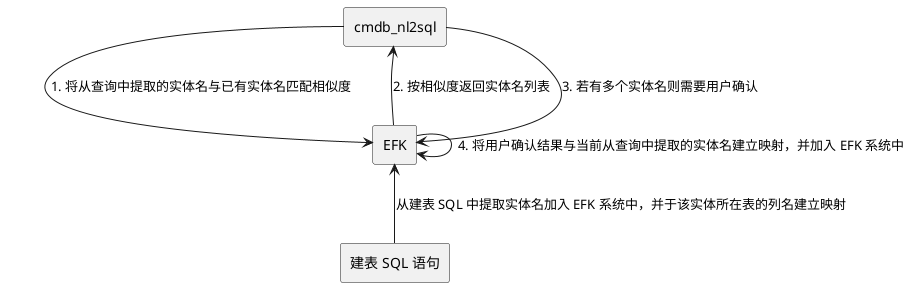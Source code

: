 @startuml
'https://plantuml.com/class-diagram

'skin rose

rectangle EFK as e
rectangle "建表 SQL 语句" as a
rectangle cmdb_nl2sql as b


b -> e: 1. 将从查询中提取的实体名与已有实体名匹配相似度
b <-- e: 2. 按相似度返回实体名列表
b --> e: 3. 若有多个实体名则需要用户确认
e -> e: 4. 将用户确认结果与当前从查询中提取的实体名建立映射，并加入 EFK 系统中


e <-- a: 从建表 SQL 中提取实体名加入 EFK 系统中，并于该实体所在表的列名建立映射




@enduml